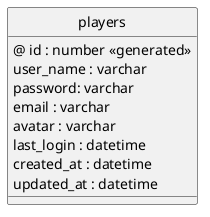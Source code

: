 @startuml

' hide the spot
hide circle

' avoid problems with angled crows feet
skinparam linetype ortho

entity "players" {
    @ id : number <<generated>>
    user_name : varchar
    password: varchar
    email : varchar
    avatar : varchar
    last_login : datetime
    created_at : datetime
    updated_at : datetime
}

@enduml